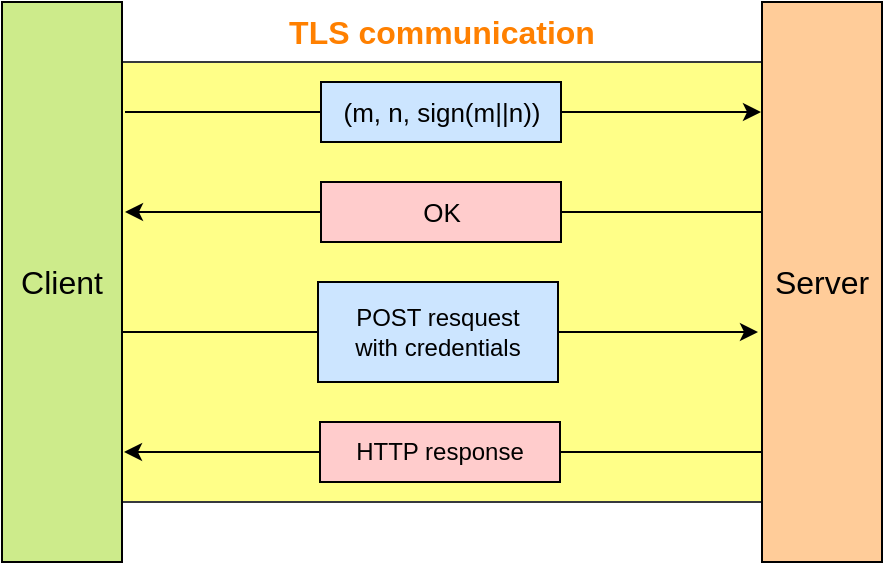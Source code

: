 <mxfile version="12.3.2" type="device" pages="1"><diagram id="z3M4a52hs5K3JxRfiNtJ" name="Page-1"><mxGraphModel dx="706" dy="408" grid="1" gridSize="10" guides="1" tooltips="1" connect="1" arrows="1" fold="1" page="1" pageScale="1" pageWidth="827" pageHeight="1169" math="0" shadow="0"><root><mxCell id="0"/><mxCell id="1" parent="0"/><mxCell id="OyNgWj1MFP4KeaKn2qod-21" value="TLS communication" style="text;html=1;strokeColor=none;fillColor=none;align=center;verticalAlign=middle;whiteSpace=wrap;rounded=0;fontSize=16;fontStyle=1;fontColor=#FF8000;" parent="1" vertex="1"><mxGeometry x="180" y="40" width="160" height="30" as="geometry"/></mxCell><mxCell id="OyNgWj1MFP4KeaKn2qod-1" value="" style="rounded=0;whiteSpace=wrap;html=1;fillColor=#ffff88;strokeColor=#36393d;" parent="1" vertex="1"><mxGeometry x="100" y="70" width="320" height="220" as="geometry"/></mxCell><mxCell id="OyNgWj1MFP4KeaKn2qod-2" value="Client" style="rounded=0;whiteSpace=wrap;html=1;fontSize=16;fillColor=#cdeb8b;strokeColor=#000000;" parent="1" vertex="1"><mxGeometry x="40" y="40" width="60" height="280" as="geometry"/></mxCell><mxCell id="OyNgWj1MFP4KeaKn2qod-3" value="Server" style="rounded=0;whiteSpace=wrap;html=1;fontSize=16;fillColor=#ffcc99;strokeColor=#000000;" parent="1" vertex="1"><mxGeometry x="420" y="40" width="60" height="280" as="geometry"/></mxCell><mxCell id="OyNgWj1MFP4KeaKn2qod-6" style="edgeStyle=orthogonalEdgeStyle;rounded=0;orthogonalLoop=1;jettySize=auto;html=1;exitX=0;exitY=0.5;exitDx=0;exitDy=0;fontSize=14;endArrow=none;endFill=0;" parent="1" source="OyNgWj1MFP4KeaKn2qod-4" edge="1"><mxGeometry relative="1" as="geometry"><mxPoint x="101.5" y="95" as="targetPoint"/></mxGeometry></mxCell><mxCell id="OyNgWj1MFP4KeaKn2qod-7" style="edgeStyle=orthogonalEdgeStyle;rounded=0;orthogonalLoop=1;jettySize=auto;html=1;exitX=1;exitY=0.5;exitDx=0;exitDy=0;entryX=0;entryY=0.125;entryDx=0;entryDy=0;entryPerimeter=0;fontSize=14;" parent="1" source="OyNgWj1MFP4KeaKn2qod-4" edge="1"><mxGeometry relative="1" as="geometry"><mxPoint x="419.5" y="95" as="targetPoint"/></mxGeometry></mxCell><mxCell id="OyNgWj1MFP4KeaKn2qod-4" value="(m, n, sign(m||n))" style="rounded=0;whiteSpace=wrap;html=1;fontSize=13;fillColor=#cce5ff;strokeColor=#000000;" parent="1" vertex="1"><mxGeometry x="199.5" y="80" width="120" height="30" as="geometry"/></mxCell><mxCell id="OyNgWj1MFP4KeaKn2qod-10" style="edgeStyle=orthogonalEdgeStyle;rounded=0;orthogonalLoop=1;jettySize=auto;html=1;exitX=1;exitY=0.5;exitDx=0;exitDy=0;entryX=0.013;entryY=0.304;entryDx=0;entryDy=0;entryPerimeter=0;fontSize=14;endArrow=none;endFill=0;" parent="1" source="OyNgWj1MFP4KeaKn2qod-9" edge="1"><mxGeometry relative="1" as="geometry"><mxPoint x="420.5" y="145" as="targetPoint"/></mxGeometry></mxCell><mxCell id="OyNgWj1MFP4KeaKn2qod-11" style="edgeStyle=orthogonalEdgeStyle;rounded=0;orthogonalLoop=1;jettySize=auto;html=1;exitX=0;exitY=0.5;exitDx=0;exitDy=0;entryX=1.027;entryY=0.304;entryDx=0;entryDy=0;entryPerimeter=0;fontSize=14;" parent="1" source="OyNgWj1MFP4KeaKn2qod-9" edge="1"><mxGeometry relative="1" as="geometry"><mxPoint x="101.5" y="145" as="targetPoint"/></mxGeometry></mxCell><mxCell id="OyNgWj1MFP4KeaKn2qod-9" value="OK" style="rounded=0;whiteSpace=wrap;html=1;fontSize=13;fillColor=#ffcccc;strokeColor=#000000;" parent="1" vertex="1"><mxGeometry x="199.5" y="130" width="120" height="30" as="geometry"/></mxCell><mxCell id="OyNgWj1MFP4KeaKn2qod-15" style="edgeStyle=orthogonalEdgeStyle;rounded=0;orthogonalLoop=1;jettySize=auto;html=1;exitX=0;exitY=0.5;exitDx=0;exitDy=0;fontSize=14;endArrow=none;endFill=0;" parent="1" source="OyNgWj1MFP4KeaKn2qod-17" edge="1"><mxGeometry relative="1" as="geometry"><mxPoint x="100" y="205" as="targetPoint"/></mxGeometry></mxCell><mxCell id="OyNgWj1MFP4KeaKn2qod-16" style="edgeStyle=orthogonalEdgeStyle;rounded=0;orthogonalLoop=1;jettySize=auto;html=1;exitX=1;exitY=0.5;exitDx=0;exitDy=0;entryX=0;entryY=0.125;entryDx=0;entryDy=0;entryPerimeter=0;fontSize=14;" parent="1" source="OyNgWj1MFP4KeaKn2qod-17" edge="1"><mxGeometry relative="1" as="geometry"><mxPoint x="418" y="205" as="targetPoint"/></mxGeometry></mxCell><mxCell id="OyNgWj1MFP4KeaKn2qod-17" value="POST resquest&lt;br style=&quot;font-size: 12px;&quot;&gt;with credentials" style="rounded=0;whiteSpace=wrap;html=1;fontSize=12;fillColor=#cce5ff;strokeColor=#000000;" parent="1" vertex="1"><mxGeometry x="198" y="180" width="120" height="50" as="geometry"/></mxCell><mxCell id="OyNgWj1MFP4KeaKn2qod-18" style="edgeStyle=orthogonalEdgeStyle;rounded=0;orthogonalLoop=1;jettySize=auto;html=1;exitX=1;exitY=0.5;exitDx=0;exitDy=0;entryX=0.013;entryY=0.304;entryDx=0;entryDy=0;entryPerimeter=0;fontSize=14;endArrow=none;endFill=0;" parent="1" source="OyNgWj1MFP4KeaKn2qod-20" edge="1"><mxGeometry relative="1" as="geometry"><mxPoint x="420" y="265" as="targetPoint"/></mxGeometry></mxCell><mxCell id="OyNgWj1MFP4KeaKn2qod-19" style="edgeStyle=orthogonalEdgeStyle;rounded=0;orthogonalLoop=1;jettySize=auto;html=1;exitX=0;exitY=0.5;exitDx=0;exitDy=0;entryX=1.027;entryY=0.304;entryDx=0;entryDy=0;entryPerimeter=0;fontSize=14;" parent="1" source="OyNgWj1MFP4KeaKn2qod-20" edge="1"><mxGeometry relative="1" as="geometry"><mxPoint x="101" y="265" as="targetPoint"/></mxGeometry></mxCell><mxCell id="OyNgWj1MFP4KeaKn2qod-20" value="HTTP response" style="rounded=0;whiteSpace=wrap;html=1;fontSize=12;fillColor=#ffcccc;strokeColor=#000000;" parent="1" vertex="1"><mxGeometry x="199" y="250" width="120" height="30" as="geometry"/></mxCell></root></mxGraphModel></diagram></mxfile>